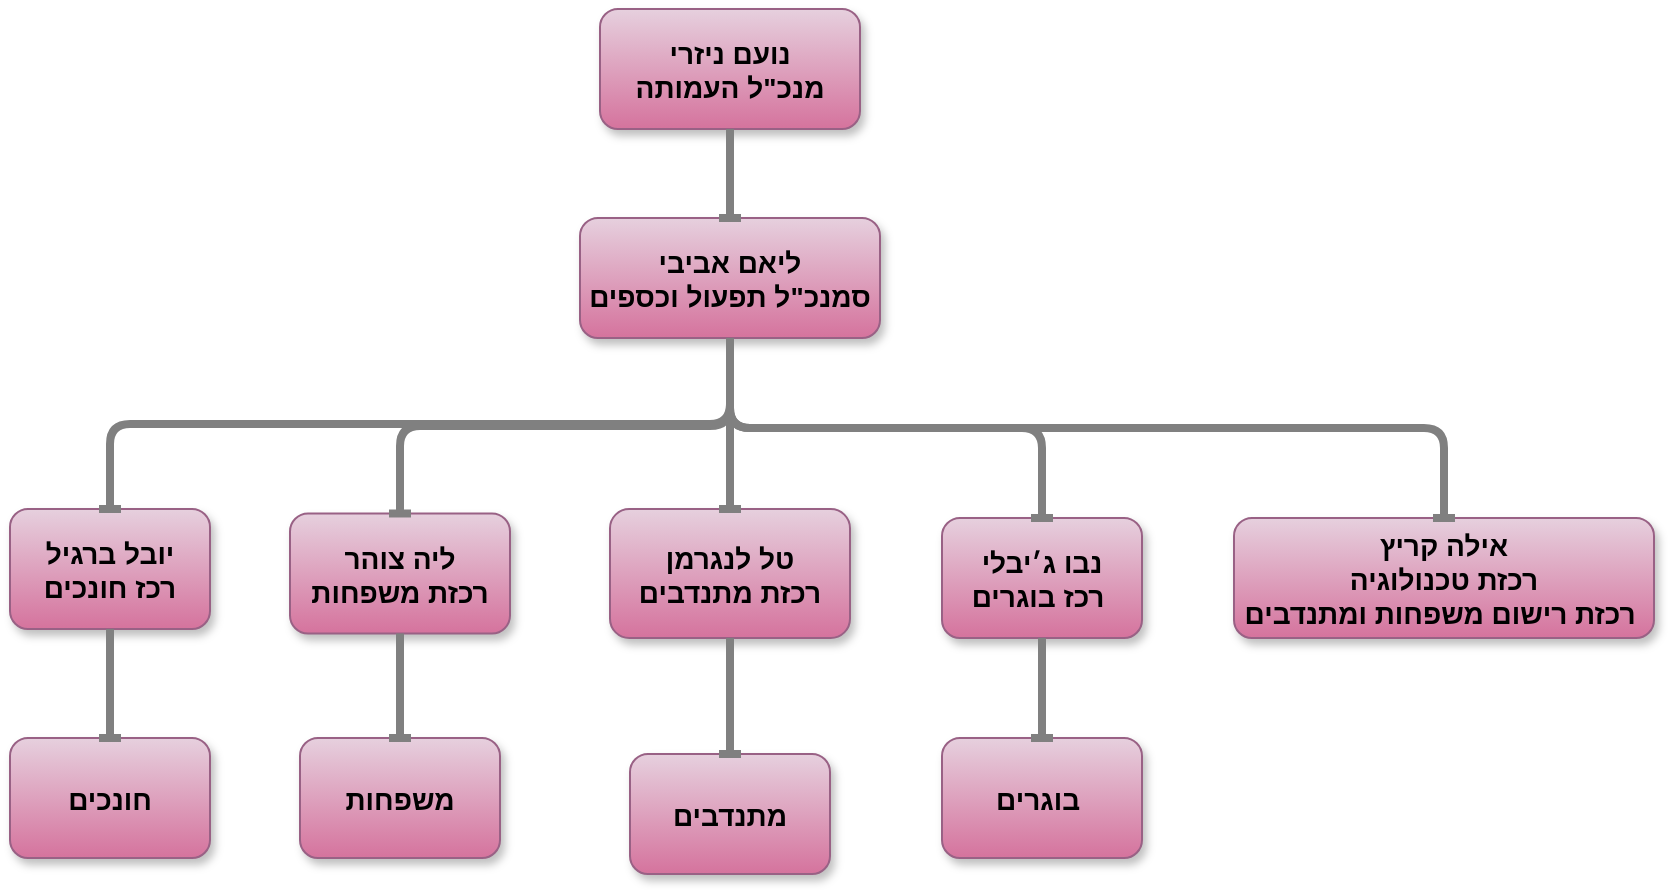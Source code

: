 <mxfile version="24.8.6">
  <diagram name="Page-1" id="97916047-d0de-89f5-080d-49f4d83e522f">
    <mxGraphModel dx="1195" dy="615" grid="0" gridSize="10" guides="1" tooltips="1" connect="1" arrows="1" fold="1" page="1" pageScale="1.5" pageWidth="1169" pageHeight="827" background="none" math="0" shadow="0">
      <root>
        <mxCell id="0" />
        <mxCell id="1" parent="0" />
        <mxCell id="2" value="&#xa;נועם ניזרי&#xa;מנכ&quot;ל העמותה&#xa;" style="rounded=1;fillColor=#e6d0de;strokeColor=#996185;shadow=1;fontStyle=1;fontSize=14;align=center;verticalAlign=middle;fontFamily=Helvetica;fontColor=default;gradientColor=#d5739d;" parent="1" vertex="1">
          <mxGeometry x="745" y="205.5" width="130" height="60" as="geometry" />
        </mxCell>
        <mxCell id="3" value="ליאם אביבי&#xa;סמנכ&quot;ל תפעול וכספים" style="rounded=1;fillColor=#e6d0de;strokeColor=#996185;shadow=1;fontStyle=1;fontSize=14;align=center;verticalAlign=middle;fontFamily=Helvetica;fontColor=default;gradientColor=#d5739d;" parent="1" vertex="1">
          <mxGeometry x="735" y="310" width="150" height="60" as="geometry" />
        </mxCell>
        <mxCell id="4" value="יובל ברגיל&#xa;רכז חונכים" style="rounded=1;fillColor=#e6d0de;strokeColor=#996185;shadow=1;fontStyle=1;fontSize=14;align=center;verticalAlign=middle;fontFamily=Helvetica;fontColor=default;gradientColor=#d5739d;" parent="1" vertex="1">
          <mxGeometry x="450" y="455.5" width="100" height="60" as="geometry" />
        </mxCell>
        <mxCell id="5" value="ליה צוהר&#xa;רכזת משפחות" style="rounded=1;fillColor=#e6d0de;strokeColor=#996185;shadow=1;fontStyle=1;fontSize=14;align=center;verticalAlign=middle;fontFamily=Helvetica;fontColor=default;gradientColor=#d5739d;" parent="1" vertex="1">
          <mxGeometry x="590" y="457.75" width="110" height="60" as="geometry" />
        </mxCell>
        <mxCell id="6" value="נבו ג׳יבלי&#xa;רכז בוגרים " style="rounded=1;fillColor=#e6d0de;strokeColor=#996185;shadow=1;fontStyle=1;fontSize=14;align=center;verticalAlign=middle;fontFamily=Helvetica;fontColor=default;gradientColor=#d5739d;" parent="1" vertex="1">
          <mxGeometry x="916" y="460" width="100" height="60" as="geometry" />
        </mxCell>
        <mxCell id="29" value="" style="edgeStyle=elbowEdgeStyle;elbow=vertical;strokeWidth=4;endArrow=baseDash;endFill=0;fontStyle=1;strokeColor=#808080;rounded=1;align=center;verticalAlign=middle;spacingRight=0;fontFamily=Helvetica;fontSize=11;fontColor=default;labelBackgroundColor=default;" parent="1" source="2" target="3" edge="1">
          <mxGeometry x="22" y="165.5" width="100" height="100" as="geometry">
            <mxPoint x="22" y="265.5" as="sourcePoint" />
            <mxPoint x="122" y="165.5" as="targetPoint" />
          </mxGeometry>
        </mxCell>
        <mxCell id="30" value="" style="edgeStyle=elbowEdgeStyle;elbow=vertical;strokeWidth=4;endArrow=baseDash;endFill=0;fontStyle=1;strokeColor=#808080;rounded=1;align=center;verticalAlign=middle;spacingRight=0;fontFamily=Helvetica;fontSize=11;fontColor=default;labelBackgroundColor=default;" parent="1" source="3" target="5" edge="1">
          <mxGeometry x="22" y="165.5" width="100" height="100" as="geometry">
            <mxPoint x="22" y="265.5" as="sourcePoint" />
            <mxPoint x="122" y="165.5" as="targetPoint" />
          </mxGeometry>
        </mxCell>
        <mxCell id="31" value="" style="edgeStyle=elbowEdgeStyle;elbow=vertical;strokeWidth=4;endArrow=baseDash;endFill=0;fontStyle=1;strokeColor=#808080;rounded=1;align=center;verticalAlign=middle;spacingRight=0;fontFamily=Helvetica;fontSize=11;fontColor=default;labelBackgroundColor=default;" parent="1" source="3" target="4" edge="1">
          <mxGeometry x="22" y="165.5" width="100" height="100" as="geometry">
            <mxPoint x="22" y="265.5" as="sourcePoint" />
            <mxPoint x="122" y="165.5" as="targetPoint" />
          </mxGeometry>
        </mxCell>
        <mxCell id="32" value="" style="edgeStyle=elbowEdgeStyle;elbow=vertical;strokeWidth=4;endArrow=baseDash;endFill=0;fontStyle=1;strokeColor=#808080;rounded=1;align=center;verticalAlign=middle;spacingRight=0;fontFamily=Helvetica;fontSize=11;fontColor=default;labelBackgroundColor=default;" parent="1" source="3" target="6" edge="1">
          <mxGeometry x="22" y="165.5" width="100" height="100" as="geometry">
            <mxPoint x="22" y="265.5" as="sourcePoint" />
            <mxPoint x="122" y="165.5" as="targetPoint" />
          </mxGeometry>
        </mxCell>
        <mxCell id="bQVK4K-JHT9RS3OZxk5x-55" value="אילה קריץ&#xa;רכזת טכנולוגיה&#xa;רכזת רישום משפחות ומתנדבים " style="rounded=1;fillColor=#e6d0de;strokeColor=#996185;shadow=1;fontStyle=1;fontSize=14;gradientColor=#d5739d;" parent="1" vertex="1">
          <mxGeometry x="1062" y="460" width="210" height="60" as="geometry" />
        </mxCell>
        <mxCell id="bQVK4K-JHT9RS3OZxk5x-56" value="" style="edgeStyle=elbowEdgeStyle;elbow=vertical;strokeWidth=4;endArrow=baseDash;endFill=0;fontStyle=1;strokeColor=#808080;entryX=0.5;entryY=0;entryDx=0;entryDy=0;exitX=0.5;exitY=1;exitDx=0;exitDy=0;spacingRight=0;rounded=1;align=center;verticalAlign=middle;fontFamily=Helvetica;fontSize=11;fontColor=default;labelBackgroundColor=default;" parent="1" source="3" target="bQVK4K-JHT9RS3OZxk5x-55" edge="1">
          <mxGeometry width="100" height="100" as="geometry">
            <mxPoint x="770" y="410" as="sourcePoint" />
            <mxPoint x="1230" y="455.5" as="targetPoint" />
          </mxGeometry>
        </mxCell>
        <mxCell id="bQVK4K-JHT9RS3OZxk5x-59" value="טל לנגרמן&#xa;רכזת מתנדבים" style="rounded=1;fillColor=#e6d0de;strokeColor=#996185;shadow=1;fontStyle=1;fontSize=14;align=center;verticalAlign=middle;fontFamily=Helvetica;fontColor=default;gradientColor=#d5739d;" parent="1" vertex="1">
          <mxGeometry x="750" y="455.5" width="120" height="64.5" as="geometry" />
        </mxCell>
        <mxCell id="bQVK4K-JHT9RS3OZxk5x-60" value="" style="edgeStyle=elbowEdgeStyle;elbow=vertical;strokeWidth=4;endArrow=baseDash;endFill=0;fontStyle=1;strokeColor=#808080;entryX=0.5;entryY=0;entryDx=0;entryDy=0;exitX=0.5;exitY=1;exitDx=0;exitDy=0;rounded=1;align=center;verticalAlign=middle;spacingRight=0;fontFamily=Helvetica;fontSize=11;fontColor=default;labelBackgroundColor=default;" parent="1" source="3" target="bQVK4K-JHT9RS3OZxk5x-59" edge="1">
          <mxGeometry x="22" y="165.5" width="100" height="100" as="geometry">
            <mxPoint x="760" y="580" as="sourcePoint" />
            <mxPoint x="1220" y="625.5" as="targetPoint" />
            <Array as="points">
              <mxPoint x="810" y="410" />
            </Array>
          </mxGeometry>
        </mxCell>
        <mxCell id="bQVK4K-JHT9RS3OZxk5x-61" value="בוגרים " style="rounded=1;fillColor=#e6d0de;strokeColor=#996185;shadow=1;fontStyle=1;fontSize=14;align=center;verticalAlign=middle;fontFamily=Helvetica;fontColor=default;gradientColor=#d5739d;" parent="1" vertex="1">
          <mxGeometry x="916" y="570" width="100" height="60" as="geometry" />
        </mxCell>
        <mxCell id="bQVK4K-JHT9RS3OZxk5x-63" value="" style="edgeStyle=elbowEdgeStyle;elbow=vertical;strokeWidth=4;endArrow=baseDash;endFill=0;fontStyle=1;strokeColor=#808080;exitX=0.5;exitY=1;exitDx=0;exitDy=0;entryX=0.5;entryY=0;entryDx=0;entryDy=0;rounded=1;align=center;verticalAlign=middle;spacingRight=0;fontFamily=Helvetica;fontSize=11;fontColor=default;labelBackgroundColor=default;" parent="1" source="6" target="bQVK4K-JHT9RS3OZxk5x-61" edge="1">
          <mxGeometry x="22" y="165.5" width="100" height="100" as="geometry">
            <mxPoint x="800" y="560" as="sourcePoint" />
            <mxPoint x="970" y="650" as="targetPoint" />
          </mxGeometry>
        </mxCell>
        <mxCell id="bQVK4K-JHT9RS3OZxk5x-64" value="מתנדבים" style="rounded=1;fillColor=#e6d0de;strokeColor=#996185;shadow=1;fontStyle=1;fontSize=14;align=center;verticalAlign=middle;fontFamily=Helvetica;fontColor=default;gradientColor=#d5739d;" parent="1" vertex="1">
          <mxGeometry x="760" y="578" width="100" height="60" as="geometry" />
        </mxCell>
        <mxCell id="bQVK4K-JHT9RS3OZxk5x-65" value="" style="edgeStyle=elbowEdgeStyle;elbow=vertical;strokeWidth=4;endArrow=baseDash;endFill=0;fontStyle=1;strokeColor=#808080;entryX=0.5;entryY=0;entryDx=0;entryDy=0;exitX=0.5;exitY=1;exitDx=0;exitDy=0;rounded=1;align=center;verticalAlign=middle;spacingRight=0;fontFamily=Helvetica;fontSize=11;fontColor=default;labelBackgroundColor=default;" parent="1" source="bQVK4K-JHT9RS3OZxk5x-59" target="bQVK4K-JHT9RS3OZxk5x-64" edge="1">
          <mxGeometry x="22" y="165.5" width="100" height="100" as="geometry">
            <mxPoint x="790" y="540" as="sourcePoint" />
            <mxPoint x="800" y="650" as="targetPoint" />
          </mxGeometry>
        </mxCell>
        <mxCell id="bQVK4K-JHT9RS3OZxk5x-68" value="חונכים" style="rounded=1;fillColor=#e6d0de;strokeColor=#996185;shadow=1;fontStyle=1;fontSize=14;align=center;verticalAlign=middle;fontFamily=Helvetica;fontColor=default;gradientColor=#d5739d;" parent="1" vertex="1">
          <mxGeometry x="450" y="570" width="100" height="60" as="geometry" />
        </mxCell>
        <mxCell id="bQVK4K-JHT9RS3OZxk5x-69" value="" style="edgeStyle=elbowEdgeStyle;elbow=vertical;strokeWidth=4;endArrow=baseDash;endFill=0;fontStyle=1;strokeColor=#808080;entryX=0.5;entryY=0;entryDx=0;entryDy=0;rounded=1;align=center;verticalAlign=middle;spacingRight=0;fontFamily=Helvetica;fontSize=11;fontColor=default;labelBackgroundColor=default;" parent="1" source="4" target="bQVK4K-JHT9RS3OZxk5x-68" edge="1">
          <mxGeometry x="22" y="165.5" width="100" height="100" as="geometry">
            <mxPoint x="500" y="530" as="sourcePoint" />
            <mxPoint x="490" y="660" as="targetPoint" />
          </mxGeometry>
        </mxCell>
        <mxCell id="bQVK4K-JHT9RS3OZxk5x-70" value="משפחות" style="rounded=1;fillColor=#e6d0de;strokeColor=#996185;shadow=1;fontStyle=1;fontSize=14;align=center;verticalAlign=middle;fontFamily=Helvetica;fontColor=default;gradientColor=#d5739d;" parent="1" vertex="1">
          <mxGeometry x="595" y="570" width="100" height="60" as="geometry" />
        </mxCell>
        <mxCell id="bQVK4K-JHT9RS3OZxk5x-71" value="" style="edgeStyle=elbowEdgeStyle;elbow=vertical;strokeWidth=4;endArrow=baseDash;endFill=0;fontStyle=1;strokeColor=#808080;entryX=0.5;entryY=0;entryDx=0;entryDy=0;exitX=0.5;exitY=1;exitDx=0;exitDy=0;rounded=1;align=center;verticalAlign=middle;spacingRight=0;fontFamily=Helvetica;fontSize=11;fontColor=default;labelBackgroundColor=default;" parent="1" source="5" target="bQVK4K-JHT9RS3OZxk5x-70" edge="1">
          <mxGeometry x="22" y="165.5" width="100" height="100" as="geometry">
            <mxPoint x="650" y="531.37" as="sourcePoint" />
            <mxPoint x="635" y="688.62" as="targetPoint" />
          </mxGeometry>
        </mxCell>
      </root>
    </mxGraphModel>
  </diagram>
</mxfile>
